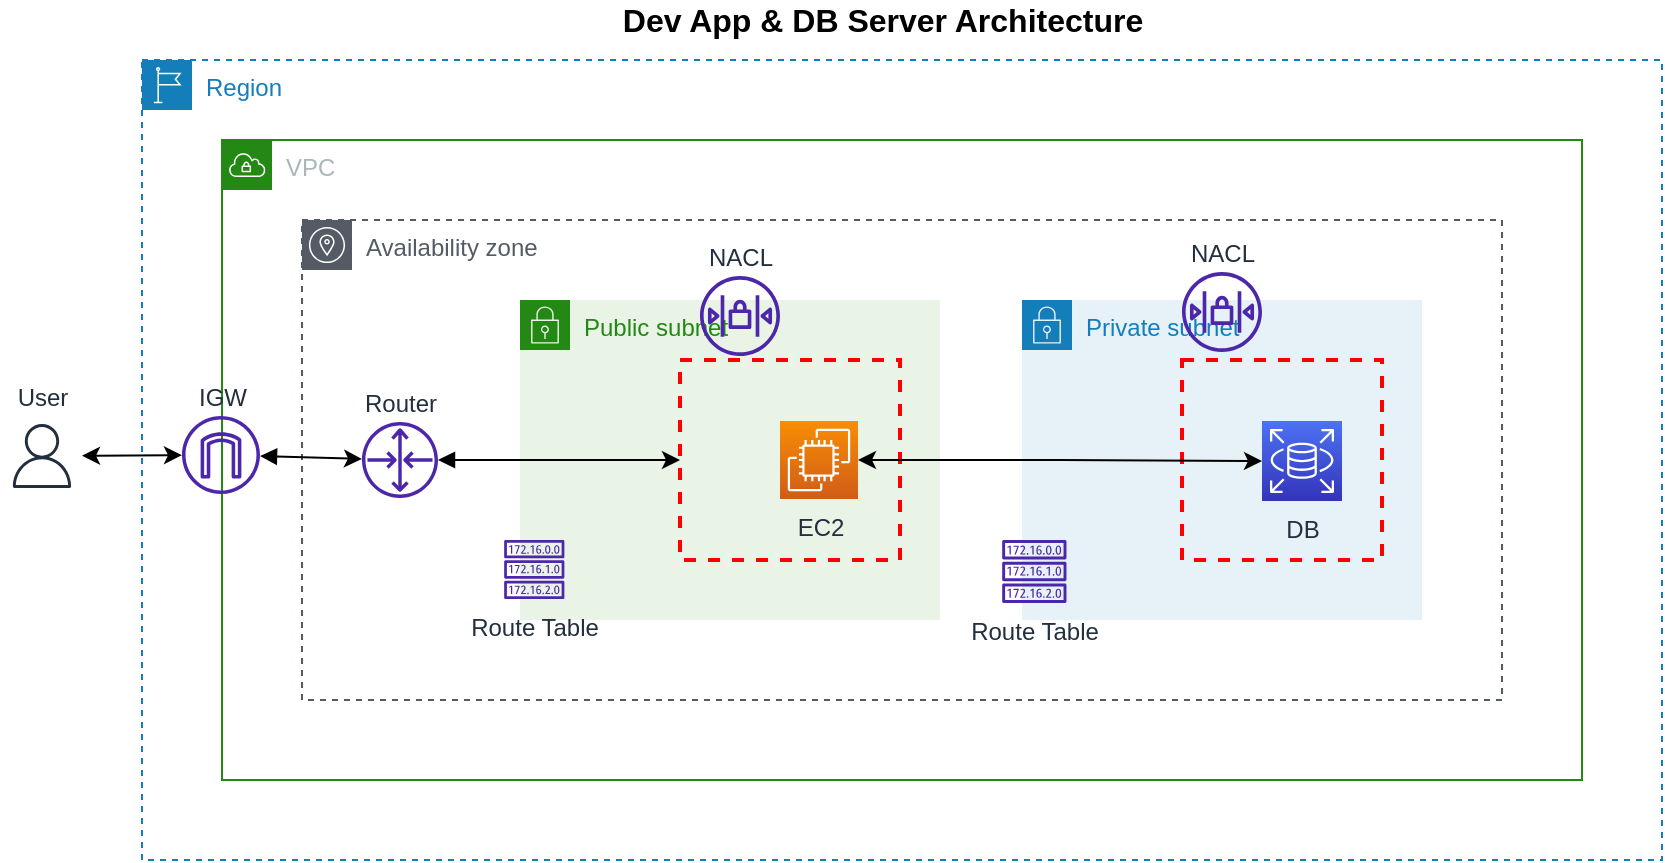 <mxfile version="18.0.1" type="device"><diagram id="Zbz7Zccm5-bmIvVnirYb" name="Page-1"><mxGraphModel dx="1038" dy="649" grid="0" gridSize="10" guides="1" tooltips="1" connect="1" arrows="1" fold="1" page="1" pageScale="1" pageWidth="1169" pageHeight="827" background="#ffffff" math="0" shadow="0"><root><mxCell id="0"/><mxCell id="1" parent="0"/><object label="Region" id="vIpTb77VxoKcu4qLXXC6-1"><mxCell style="points=[[0,0],[0.25,0],[0.5,0],[0.75,0],[1,0],[1,0.25],[1,0.5],[1,0.75],[1,1],[0.75,1],[0.5,1],[0.25,1],[0,1],[0,0.75],[0,0.5],[0,0.25]];outlineConnect=0;gradientColor=none;html=1;whiteSpace=wrap;fontSize=12;fontStyle=0;container=1;pointerEvents=0;collapsible=0;recursiveResize=0;shape=mxgraph.aws4.group;grIcon=mxgraph.aws4.group_region;strokeColor=#147EBA;fillColor=none;verticalAlign=top;align=left;spacingLeft=30;fontColor=#147EBA;dashed=1;" parent="1" vertex="1"><mxGeometry x="280" y="40" width="760" height="400" as="geometry"/></mxCell></object><mxCell id="vIpTb77VxoKcu4qLXXC6-2" value="VPC" style="points=[[0,0],[0.25,0],[0.5,0],[0.75,0],[1,0],[1,0.25],[1,0.5],[1,0.75],[1,1],[0.75,1],[0.5,1],[0.25,1],[0,1],[0,0.75],[0,0.5],[0,0.25]];outlineConnect=0;gradientColor=none;html=1;whiteSpace=wrap;fontSize=12;fontStyle=0;container=1;pointerEvents=0;collapsible=0;recursiveResize=0;shape=mxgraph.aws4.group;grIcon=mxgraph.aws4.group_vpc;strokeColor=#248814;fillColor=none;verticalAlign=top;align=left;spacingLeft=30;fontColor=#AAB7B8;dashed=0;" parent="1" vertex="1"><mxGeometry x="320" y="80" width="680" height="320" as="geometry"/></mxCell><mxCell id="vIpTb77VxoKcu4qLXXC6-3" value="Availability zone" style="sketch=0;outlineConnect=0;gradientColor=none;html=1;whiteSpace=wrap;fontSize=12;fontStyle=0;shape=mxgraph.aws4.group;grIcon=mxgraph.aws4.group_availability_zone;strokeColor=#545B64;fillColor=none;verticalAlign=top;align=left;spacingLeft=30;fontColor=#545B64;dashed=1;" parent="vIpTb77VxoKcu4qLXXC6-2" vertex="1"><mxGeometry x="40" y="40" width="600" height="240" as="geometry"/></mxCell><mxCell id="vIpTb77VxoKcu4qLXXC6-5" value="Private subnet" style="points=[[0,0],[0.25,0],[0.5,0],[0.75,0],[1,0],[1,0.25],[1,0.5],[1,0.75],[1,1],[0.75,1],[0.5,1],[0.25,1],[0,1],[0,0.75],[0,0.5],[0,0.25]];outlineConnect=0;gradientColor=none;html=1;whiteSpace=wrap;fontSize=12;fontStyle=0;container=1;pointerEvents=0;collapsible=0;recursiveResize=0;shape=mxgraph.aws4.group;grIcon=mxgraph.aws4.group_security_group;grStroke=0;strokeColor=#147EBA;fillColor=#E6F2F8;verticalAlign=top;align=left;spacingLeft=30;fontColor=#147EBA;dashed=0;" parent="vIpTb77VxoKcu4qLXXC6-2" vertex="1"><mxGeometry x="400" y="80" width="200" height="160" as="geometry"/></mxCell><mxCell id="vIpTb77VxoKcu4qLXXC6-10" value="DB" style="sketch=0;points=[[0,0,0],[0.25,0,0],[0.5,0,0],[0.75,0,0],[1,0,0],[0,1,0],[0.25,1,0],[0.5,1,0],[0.75,1,0],[1,1,0],[0,0.25,0],[0,0.5,0],[0,0.75,0],[1,0.25,0],[1,0.5,0],[1,0.75,0]];outlineConnect=0;fontColor=#232F3E;gradientColor=#4D72F3;gradientDirection=north;fillColor=#3334B9;strokeColor=#ffffff;dashed=0;verticalLabelPosition=bottom;verticalAlign=top;align=center;html=1;fontSize=12;fontStyle=0;aspect=fixed;shape=mxgraph.aws4.resourceIcon;resIcon=mxgraph.aws4.rds;" parent="vIpTb77VxoKcu4qLXXC6-5" vertex="1"><mxGeometry x="120" y="60.5" width="40" height="40" as="geometry"/></mxCell><mxCell id="vIpTb77VxoKcu4qLXXC6-24" value="NACL" style="sketch=0;outlineConnect=0;fontColor=#232F3E;gradientColor=none;fillColor=#4D27AA;strokeColor=none;dashed=0;verticalLabelPosition=top;verticalAlign=bottom;align=center;html=1;fontSize=12;fontStyle=0;aspect=fixed;pointerEvents=1;shape=mxgraph.aws4.network_access_control_list;labelPosition=center;" parent="vIpTb77VxoKcu4qLXXC6-5" vertex="1"><mxGeometry x="80" y="-14" width="40" height="40" as="geometry"/></mxCell><mxCell id="vIpTb77VxoKcu4qLXXC6-26" value="" style="fontStyle=0;verticalAlign=top;align=center;spacingTop=-2;fillColor=none;rounded=0;whiteSpace=wrap;html=1;strokeColor=#FF0000;strokeWidth=2;dashed=1;container=1;collapsible=0;expand=0;recursiveResize=0;fontColor=none;noLabel=1;" parent="vIpTb77VxoKcu4qLXXC6-5" vertex="1"><mxGeometry x="80" y="30" width="100" height="100" as="geometry"/></mxCell><mxCell id="vIpTb77VxoKcu4qLXXC6-8" value="Public subnet" style="points=[[0,0],[0.25,0],[0.5,0],[0.75,0],[1,0],[1,0.25],[1,0.5],[1,0.75],[1,1],[0.75,1],[0.5,1],[0.25,1],[0,1],[0,0.75],[0,0.5],[0,0.25]];outlineConnect=0;gradientColor=none;html=1;whiteSpace=wrap;fontSize=12;fontStyle=0;container=1;pointerEvents=0;collapsible=0;recursiveResize=0;shape=mxgraph.aws4.group;grIcon=mxgraph.aws4.group_security_group;grStroke=0;strokeColor=#248814;fillColor=#E9F3E6;verticalAlign=top;align=left;spacingLeft=30;fontColor=#248814;dashed=0;" parent="vIpTb77VxoKcu4qLXXC6-2" vertex="1"><mxGeometry x="149" y="80" width="210" height="160" as="geometry"/></mxCell><mxCell id="vIpTb77VxoKcu4qLXXC6-12" value="EC2" style="sketch=0;points=[[0,0,0],[0.25,0,0],[0.5,0,0],[0.75,0,0],[1,0,0],[0,1,0],[0.25,1,0],[0.5,1,0],[0.75,1,0],[1,1,0],[0,0.25,0],[0,0.5,0],[0,0.75,0],[1,0.25,0],[1,0.5,0],[1,0.75,0]];outlineConnect=0;fontColor=#232F3E;gradientColor=#F78E04;gradientDirection=north;fillColor=#D05C17;strokeColor=#ffffff;dashed=0;verticalLabelPosition=bottom;verticalAlign=top;align=center;html=1;fontSize=12;fontStyle=0;aspect=fixed;shape=mxgraph.aws4.resourceIcon;resIcon=mxgraph.aws4.ec2;" parent="vIpTb77VxoKcu4qLXXC6-8" vertex="1"><mxGeometry x="130" y="60.5" width="39" height="39" as="geometry"/></mxCell><mxCell id="vIpTb77VxoKcu4qLXXC6-23" value="NACL" style="sketch=0;outlineConnect=0;fontColor=#232F3E;gradientColor=none;fillColor=#4D27AA;strokeColor=none;dashed=0;verticalLabelPosition=top;verticalAlign=bottom;align=center;html=1;fontSize=12;fontStyle=0;aspect=fixed;pointerEvents=1;shape=mxgraph.aws4.network_access_control_list;labelPosition=center;" parent="vIpTb77VxoKcu4qLXXC6-8" vertex="1"><mxGeometry x="90" y="-12" width="40" height="40" as="geometry"/></mxCell><mxCell id="vIpTb77VxoKcu4qLXXC6-25" value="" style="fontStyle=0;verticalAlign=top;align=center;spacingTop=-2;fillColor=none;rounded=0;whiteSpace=wrap;html=1;strokeColor=#FF0000;strokeWidth=2;dashed=1;container=1;collapsible=0;expand=0;recursiveResize=0;fontColor=none;noLabel=1;" parent="vIpTb77VxoKcu4qLXXC6-8" vertex="1"><mxGeometry x="80" y="30" width="110" height="100" as="geometry"/></mxCell><mxCell id="vIpTb77VxoKcu4qLXXC6-28" value="Route Table" style="sketch=0;outlineConnect=0;fontColor=#232F3E;gradientColor=none;fillColor=#4D27AA;strokeColor=none;dashed=0;verticalLabelPosition=bottom;verticalAlign=top;align=center;html=1;fontSize=12;fontStyle=0;aspect=fixed;pointerEvents=1;shape=mxgraph.aws4.route_table;" parent="vIpTb77VxoKcu4qLXXC6-8" vertex="1"><mxGeometry x="-8" y="120" width="30.27" height="29.5" as="geometry"/></mxCell><mxCell id="vIpTb77VxoKcu4qLXXC6-27" value="Route Table" style="sketch=0;outlineConnect=0;fontColor=#232F3E;gradientColor=none;fillColor=#4D27AA;strokeColor=none;dashed=0;verticalLabelPosition=bottom;verticalAlign=top;align=center;html=1;fontSize=12;fontStyle=0;aspect=fixed;pointerEvents=1;shape=mxgraph.aws4.route_table;" parent="vIpTb77VxoKcu4qLXXC6-2" vertex="1"><mxGeometry x="390" y="200" width="32.33" height="31.5" as="geometry"/></mxCell><mxCell id="vIpTb77VxoKcu4qLXXC6-29" value="Router" style="sketch=0;outlineConnect=0;fontColor=#232F3E;gradientColor=none;fillColor=#4D27AA;strokeColor=none;dashed=0;verticalLabelPosition=top;verticalAlign=bottom;align=center;html=1;fontSize=12;fontStyle=0;aspect=fixed;pointerEvents=1;shape=mxgraph.aws4.router;labelPosition=center;" parent="vIpTb77VxoKcu4qLXXC6-2" vertex="1"><mxGeometry x="70" y="141" width="38" height="38" as="geometry"/></mxCell><mxCell id="kVC1eplI6B43bUnmImyy-4" style="edgeStyle=orthogonalEdgeStyle;rounded=0;orthogonalLoop=1;jettySize=auto;html=1;exitX=1;exitY=0.5;exitDx=0;exitDy=0;exitPerimeter=0;entryX=0;entryY=0.5;entryDx=0;entryDy=0;entryPerimeter=0;startArrow=classic;startFill=1;" parent="vIpTb77VxoKcu4qLXXC6-2" source="vIpTb77VxoKcu4qLXXC6-12" target="vIpTb77VxoKcu4qLXXC6-10" edge="1"><mxGeometry relative="1" as="geometry"/></mxCell><mxCell id="kVC1eplI6B43bUnmImyy-6" value="" style="endArrow=classic;html=1;rounded=0;startArrow=block;startFill=1;" parent="vIpTb77VxoKcu4qLXXC6-2" source="vIpTb77VxoKcu4qLXXC6-29" target="vIpTb77VxoKcu4qLXXC6-25" edge="1"><mxGeometry width="50" height="50" relative="1" as="geometry"><mxPoint x="230" y="160" as="sourcePoint"/><mxPoint x="200" y="163.402" as="targetPoint"/></mxGeometry></mxCell><mxCell id="vIpTb77VxoKcu4qLXXC6-36" value="User" style="sketch=0;outlineConnect=0;fontColor=#232F3E;gradientColor=none;strokeColor=#232F3E;fillColor=#ffffff;dashed=0;verticalLabelPosition=top;verticalAlign=bottom;align=center;html=1;fontSize=12;fontStyle=0;aspect=fixed;shape=mxgraph.aws4.resourceIcon;resIcon=mxgraph.aws4.user;labelPosition=center;" parent="1" vertex="1"><mxGeometry x="210" y="218" width="40" height="40" as="geometry"/></mxCell><mxCell id="vIpTb77VxoKcu4qLXXC6-22" value="IGW" style="sketch=0;outlineConnect=0;fontColor=#232F3E;gradientColor=none;fillColor=#4D27AA;strokeColor=none;dashed=0;verticalLabelPosition=top;verticalAlign=bottom;align=center;html=1;fontSize=12;fontStyle=0;aspect=fixed;pointerEvents=1;shape=mxgraph.aws4.internet_gateway;noLabel=0;labelPosition=center;" parent="1" vertex="1"><mxGeometry x="300" y="218" width="39" height="39" as="geometry"/></mxCell><mxCell id="kVC1eplI6B43bUnmImyy-7" value="" style="endArrow=classic;html=1;rounded=0;startArrow=block;startFill=1;" parent="1" source="vIpTb77VxoKcu4qLXXC6-22" target="vIpTb77VxoKcu4qLXXC6-29" edge="1"><mxGeometry width="50" height="50" relative="1" as="geometry"><mxPoint x="550" y="240" as="sourcePoint"/><mxPoint x="600" y="190" as="targetPoint"/></mxGeometry></mxCell><mxCell id="8b7tmDRdrkrLYUI4mABX-2" value="" style="endArrow=classic;startArrow=classic;html=1;rounded=0;" parent="1" source="vIpTb77VxoKcu4qLXXC6-36" target="vIpTb77VxoKcu4qLXXC6-22" edge="1"><mxGeometry width="50" height="50" relative="1" as="geometry"><mxPoint x="490" y="230" as="sourcePoint"/><mxPoint x="540" y="180" as="targetPoint"/></mxGeometry></mxCell><mxCell id="8b7tmDRdrkrLYUI4mABX-3" value="Dev App &amp;amp; DB Server Architecture" style="text;html=1;align=center;verticalAlign=middle;resizable=0;points=[];autosize=1;strokeColor=none;fillColor=none;fontStyle=1;fontSize=16;" parent="1" vertex="1"><mxGeometry x="510" y="10" width="280" height="20" as="geometry"/></mxCell></root></mxGraphModel></diagram></mxfile>